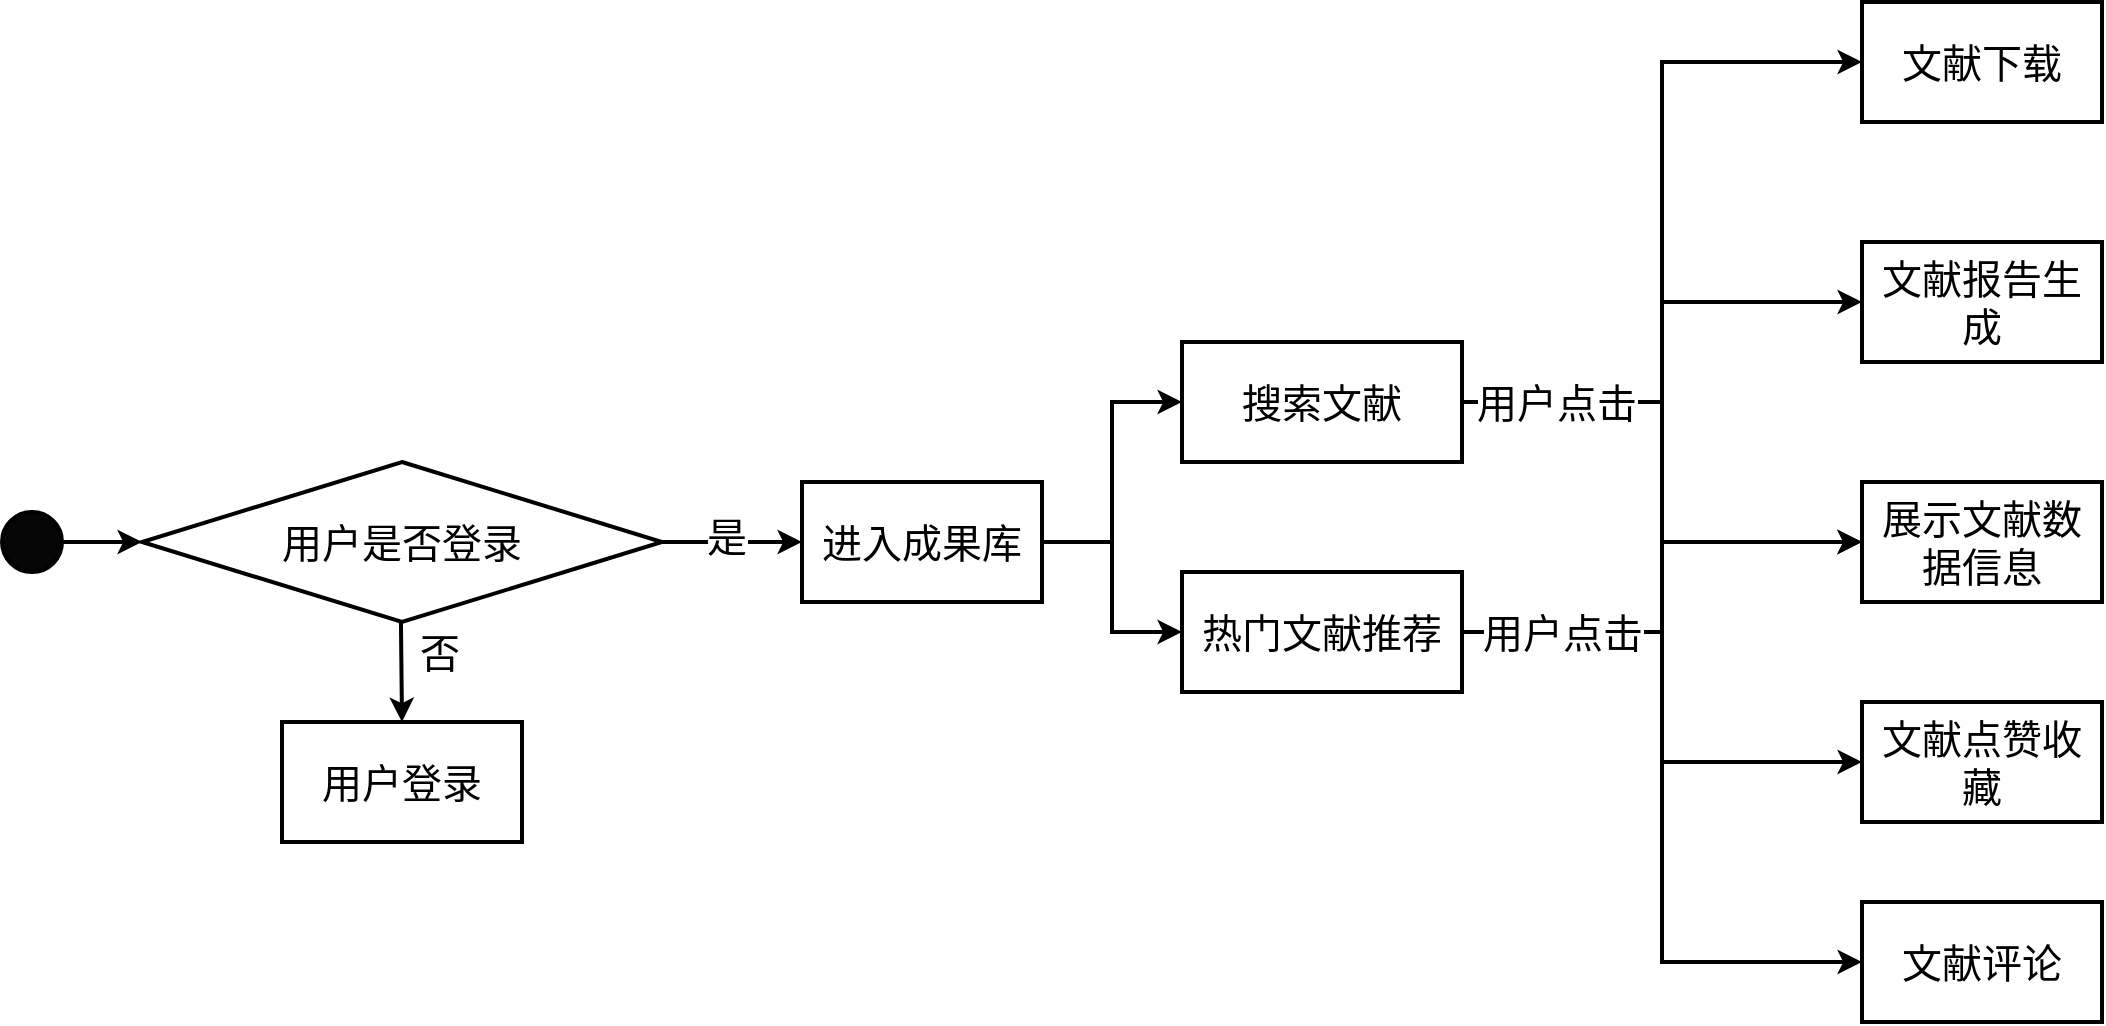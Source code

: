 <mxfile version="24.1.0" type="github">
  <diagram id="6a731a19-8d31-9384-78a2-239565b7b9f0" name="Page-1">
    <mxGraphModel dx="1351" dy="961" grid="1" gridSize="10" guides="1" tooltips="1" connect="1" arrows="1" fold="1" page="1" pageScale="1" pageWidth="1169" pageHeight="827" background="none" math="0" shadow="0">
      <root>
        <mxCell id="0" />
        <mxCell id="1" parent="0" />
        <mxCell id="Czdzf8e4lVpKLZLVUdao-55" value="" style="ellipse;whiteSpace=wrap;html=1;aspect=fixed;fillColor=#050505;strokeWidth=2;fontSize=20;" parent="1" vertex="1">
          <mxGeometry x="20" y="405" width="30" height="30" as="geometry" />
        </mxCell>
        <mxCell id="DPX-u-iokIQotS6Z7NxS-8" style="edgeStyle=orthogonalEdgeStyle;rounded=0;orthogonalLoop=1;jettySize=auto;html=1;exitX=1;exitY=0.5;exitDx=0;exitDy=0;entryX=0;entryY=0.5;entryDx=0;entryDy=0;strokeWidth=2;fontSize=20;" parent="1" source="Czdzf8e4lVpKLZLVUdao-56" target="DPX-u-iokIQotS6Z7NxS-1" edge="1">
          <mxGeometry relative="1" as="geometry" />
        </mxCell>
        <mxCell id="DPX-u-iokIQotS6Z7NxS-15" value="&lt;font style=&quot;font-size: 20px;&quot;&gt;是&lt;/font&gt;" style="edgeLabel;html=1;align=center;verticalAlign=middle;resizable=0;points=[];fontSize=20;" parent="DPX-u-iokIQotS6Z7NxS-8" vertex="1" connectable="0">
          <mxGeometry x="-0.076" y="3" relative="1" as="geometry">
            <mxPoint x="-1" as="offset" />
          </mxGeometry>
        </mxCell>
        <mxCell id="Czdzf8e4lVpKLZLVUdao-56" value="&lt;font style=&quot;font-size: 20px;&quot;&gt;用户是否登录&lt;/font&gt;" style="rhombus;whiteSpace=wrap;html=1;strokeWidth=2;fontSize=20;" parent="1" vertex="1">
          <mxGeometry x="90" y="380" width="260" height="80" as="geometry" />
        </mxCell>
        <mxCell id="Czdzf8e4lVpKLZLVUdao-57" value="" style="group;strokeWidth=2;fontSize=20;" parent="1" vertex="1" connectable="0">
          <mxGeometry x="160" y="510" width="120" height="60" as="geometry" />
        </mxCell>
        <mxCell id="Czdzf8e4lVpKLZLVUdao-58" value="&lt;font style=&quot;font-size: 20px;&quot;&gt;用户登录&lt;/font&gt;" style="rounded=0;whiteSpace=wrap;html=1;strokeWidth=2;fontSize=20;" parent="Czdzf8e4lVpKLZLVUdao-57" vertex="1">
          <mxGeometry width="120" height="60" as="geometry" />
        </mxCell>
        <mxCell id="Czdzf8e4lVpKLZLVUdao-59" value="" style="endArrow=classic;html=1;rounded=0;entryX=0.5;entryY=0;entryDx=0;entryDy=0;strokeWidth=2;fontSize=20;" parent="1" target="Czdzf8e4lVpKLZLVUdao-58" edge="1">
          <mxGeometry width="50" height="50" relative="1" as="geometry">
            <mxPoint x="219.47" y="460" as="sourcePoint" />
            <mxPoint x="559.47" y="620" as="targetPoint" />
          </mxGeometry>
        </mxCell>
        <mxCell id="Czdzf8e4lVpKLZLVUdao-60" value="&lt;font style=&quot;font-size: 20px;&quot;&gt;否&lt;/font&gt;" style="text;html=1;align=center;verticalAlign=middle;whiteSpace=wrap;rounded=0;strokeWidth=2;fontSize=20;" parent="1" vertex="1">
          <mxGeometry x="209.47" y="460" width="60" height="30" as="geometry" />
        </mxCell>
        <mxCell id="Czdzf8e4lVpKLZLVUdao-61" value="" style="endArrow=classic;html=1;rounded=0;exitX=1;exitY=0.5;exitDx=0;exitDy=0;entryX=0;entryY=0.5;entryDx=0;entryDy=0;strokeWidth=2;fontSize=20;" parent="1" source="Czdzf8e4lVpKLZLVUdao-55" target="Czdzf8e4lVpKLZLVUdao-56" edge="1">
          <mxGeometry width="50" height="50" relative="1" as="geometry">
            <mxPoint x="360" y="570" as="sourcePoint" />
            <mxPoint x="410" y="520" as="targetPoint" />
          </mxGeometry>
        </mxCell>
        <mxCell id="DPX-u-iokIQotS6Z7NxS-9" style="edgeStyle=orthogonalEdgeStyle;rounded=0;orthogonalLoop=1;jettySize=auto;html=1;exitX=1;exitY=0.5;exitDx=0;exitDy=0;entryX=0;entryY=0.5;entryDx=0;entryDy=0;strokeWidth=2;fontSize=20;" parent="1" source="DPX-u-iokIQotS6Z7NxS-1" target="DPX-u-iokIQotS6Z7NxS-3" edge="1">
          <mxGeometry relative="1" as="geometry" />
        </mxCell>
        <mxCell id="tjD8Xyd2jPGszgE8yCHA-2" style="edgeStyle=orthogonalEdgeStyle;rounded=0;orthogonalLoop=1;jettySize=auto;html=1;exitX=1;exitY=0.5;exitDx=0;exitDy=0;entryX=0;entryY=0.5;entryDx=0;entryDy=0;strokeWidth=2;fontSize=20;" edge="1" parent="1" source="DPX-u-iokIQotS6Z7NxS-1" target="tjD8Xyd2jPGszgE8yCHA-1">
          <mxGeometry relative="1" as="geometry" />
        </mxCell>
        <mxCell id="DPX-u-iokIQotS6Z7NxS-1" value="进入成果库" style="rounded=0;whiteSpace=wrap;html=1;strokeWidth=2;fontSize=20;" parent="1" vertex="1">
          <mxGeometry x="420" y="390" width="120" height="60" as="geometry" />
        </mxCell>
        <mxCell id="DPX-u-iokIQotS6Z7NxS-2" value="展示文献数据信息" style="rounded=0;whiteSpace=wrap;html=1;strokeWidth=2;fontSize=20;" parent="1" vertex="1">
          <mxGeometry x="950" y="390" width="120" height="60" as="geometry" />
        </mxCell>
        <mxCell id="tjD8Xyd2jPGszgE8yCHA-7" style="edgeStyle=orthogonalEdgeStyle;rounded=0;orthogonalLoop=1;jettySize=auto;html=1;exitX=1;exitY=0.5;exitDx=0;exitDy=0;entryX=0;entryY=0.5;entryDx=0;entryDy=0;strokeWidth=2;fontSize=20;" edge="1" parent="1" source="DPX-u-iokIQotS6Z7NxS-3" target="DPX-u-iokIQotS6Z7NxS-4">
          <mxGeometry relative="1" as="geometry" />
        </mxCell>
        <mxCell id="tjD8Xyd2jPGszgE8yCHA-8" style="edgeStyle=orthogonalEdgeStyle;rounded=0;orthogonalLoop=1;jettySize=auto;html=1;exitX=1;exitY=0.5;exitDx=0;exitDy=0;entryX=0;entryY=0.5;entryDx=0;entryDy=0;strokeWidth=2;fontSize=20;" edge="1" parent="1" source="DPX-u-iokIQotS6Z7NxS-3" target="DPX-u-iokIQotS6Z7NxS-2">
          <mxGeometry relative="1" as="geometry" />
        </mxCell>
        <mxCell id="tjD8Xyd2jPGszgE8yCHA-9" style="edgeStyle=orthogonalEdgeStyle;rounded=0;orthogonalLoop=1;jettySize=auto;html=1;exitX=1;exitY=0.5;exitDx=0;exitDy=0;entryX=0;entryY=0.5;entryDx=0;entryDy=0;strokeWidth=2;fontSize=20;" edge="1" parent="1" source="DPX-u-iokIQotS6Z7NxS-3" target="DPX-u-iokIQotS6Z7NxS-5">
          <mxGeometry relative="1" as="geometry" />
        </mxCell>
        <mxCell id="tjD8Xyd2jPGszgE8yCHA-11" value="用户点击" style="edgeLabel;html=1;align=center;verticalAlign=middle;resizable=0;points=[];fontSize=20;" vertex="1" connectable="0" parent="tjD8Xyd2jPGszgE8yCHA-9">
          <mxGeometry x="-0.747" relative="1" as="geometry">
            <mxPoint as="offset" />
          </mxGeometry>
        </mxCell>
        <mxCell id="DPX-u-iokIQotS6Z7NxS-3" value="搜索文献" style="rounded=0;whiteSpace=wrap;html=1;strokeWidth=2;fontSize=20;" parent="1" vertex="1">
          <mxGeometry x="610" y="320" width="140" height="60" as="geometry" />
        </mxCell>
        <mxCell id="DPX-u-iokIQotS6Z7NxS-4" value="文献报告生成" style="rounded=0;whiteSpace=wrap;html=1;strokeWidth=2;fontSize=20;" parent="1" vertex="1">
          <mxGeometry x="950" y="270" width="120" height="60" as="geometry" />
        </mxCell>
        <mxCell id="DPX-u-iokIQotS6Z7NxS-5" value="文献下载" style="rounded=0;whiteSpace=wrap;html=1;strokeWidth=2;fontSize=20;" parent="1" vertex="1">
          <mxGeometry x="950" y="150" width="120" height="60" as="geometry" />
        </mxCell>
        <mxCell id="DPX-u-iokIQotS6Z7NxS-6" value="文献点赞收藏" style="rounded=0;whiteSpace=wrap;html=1;strokeWidth=2;fontSize=20;" parent="1" vertex="1">
          <mxGeometry x="950" y="500" width="120" height="60" as="geometry" />
        </mxCell>
        <mxCell id="DPX-u-iokIQotS6Z7NxS-7" value="文献评论" style="rounded=0;whiteSpace=wrap;html=1;strokeWidth=2;fontSize=20;" parent="1" vertex="1">
          <mxGeometry x="950" y="600" width="120" height="60" as="geometry" />
        </mxCell>
        <mxCell id="tjD8Xyd2jPGszgE8yCHA-4" style="edgeStyle=orthogonalEdgeStyle;rounded=0;orthogonalLoop=1;jettySize=auto;html=1;exitX=1;exitY=0.5;exitDx=0;exitDy=0;entryX=0;entryY=0.5;entryDx=0;entryDy=0;strokeWidth=2;fontSize=20;" edge="1" parent="1" source="tjD8Xyd2jPGszgE8yCHA-1" target="DPX-u-iokIQotS6Z7NxS-2">
          <mxGeometry relative="1" as="geometry" />
        </mxCell>
        <mxCell id="tjD8Xyd2jPGszgE8yCHA-5" style="edgeStyle=orthogonalEdgeStyle;rounded=0;orthogonalLoop=1;jettySize=auto;html=1;exitX=1;exitY=0.5;exitDx=0;exitDy=0;entryX=0;entryY=0.5;entryDx=0;entryDy=0;strokeWidth=2;fontSize=20;" edge="1" parent="1" source="tjD8Xyd2jPGszgE8yCHA-1" target="DPX-u-iokIQotS6Z7NxS-7">
          <mxGeometry relative="1" as="geometry" />
        </mxCell>
        <mxCell id="tjD8Xyd2jPGszgE8yCHA-6" style="edgeStyle=orthogonalEdgeStyle;rounded=0;orthogonalLoop=1;jettySize=auto;html=1;exitX=1;exitY=0.5;exitDx=0;exitDy=0;entryX=0;entryY=0.5;entryDx=0;entryDy=0;strokeWidth=2;fontSize=20;" edge="1" parent="1" source="tjD8Xyd2jPGszgE8yCHA-1" target="DPX-u-iokIQotS6Z7NxS-6">
          <mxGeometry relative="1" as="geometry" />
        </mxCell>
        <mxCell id="tjD8Xyd2jPGszgE8yCHA-10" value="用户点击" style="edgeLabel;html=1;align=center;verticalAlign=middle;resizable=0;points=[];fontSize=20;" vertex="1" connectable="0" parent="tjD8Xyd2jPGszgE8yCHA-6">
          <mxGeometry x="-0.744" y="-1" relative="1" as="geometry">
            <mxPoint x="16" y="-1" as="offset" />
          </mxGeometry>
        </mxCell>
        <mxCell id="tjD8Xyd2jPGszgE8yCHA-1" value="热门文献推荐" style="rounded=0;whiteSpace=wrap;html=1;strokeWidth=2;fontSize=20;" vertex="1" parent="1">
          <mxGeometry x="610" y="435" width="140" height="60" as="geometry" />
        </mxCell>
      </root>
    </mxGraphModel>
  </diagram>
</mxfile>
